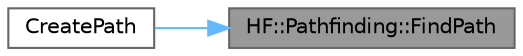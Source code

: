 digraph "HF::Pathfinding::FindPath"
{
 // LATEX_PDF_SIZE
  bgcolor="transparent";
  edge [fontname=Helvetica,fontsize=10,labelfontname=Helvetica,labelfontsize=10];
  node [fontname=Helvetica,fontsize=10,shape=box,height=0.2,width=0.4];
  rankdir="RL";
  Node1 [label="HF::Pathfinding::FindPath",height=0.2,width=0.4,color="gray40", fillcolor="grey60", style="filled", fontcolor="black",tooltip="Find a path between points A and B using Dijkstra's Shortest Path algorithm."];
  Node1 -> Node2 [dir="back",color="steelblue1",style="solid"];
  Node2 [label="CreatePath",height=0.2,width=0.4,color="grey40", fillcolor="white", style="filled",URL="$a00456.html#ga3dc85450e989a996a3c3fcfad0a5944e",tooltip="Find the shortest path from start to end."];
}

